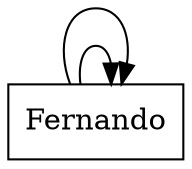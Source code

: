 digraph firsGraph{
node [shape=record];
rankdir=LR;
node0 [label=" Fernando "  ];
node0 -> node0;
node0 -> node0;
}